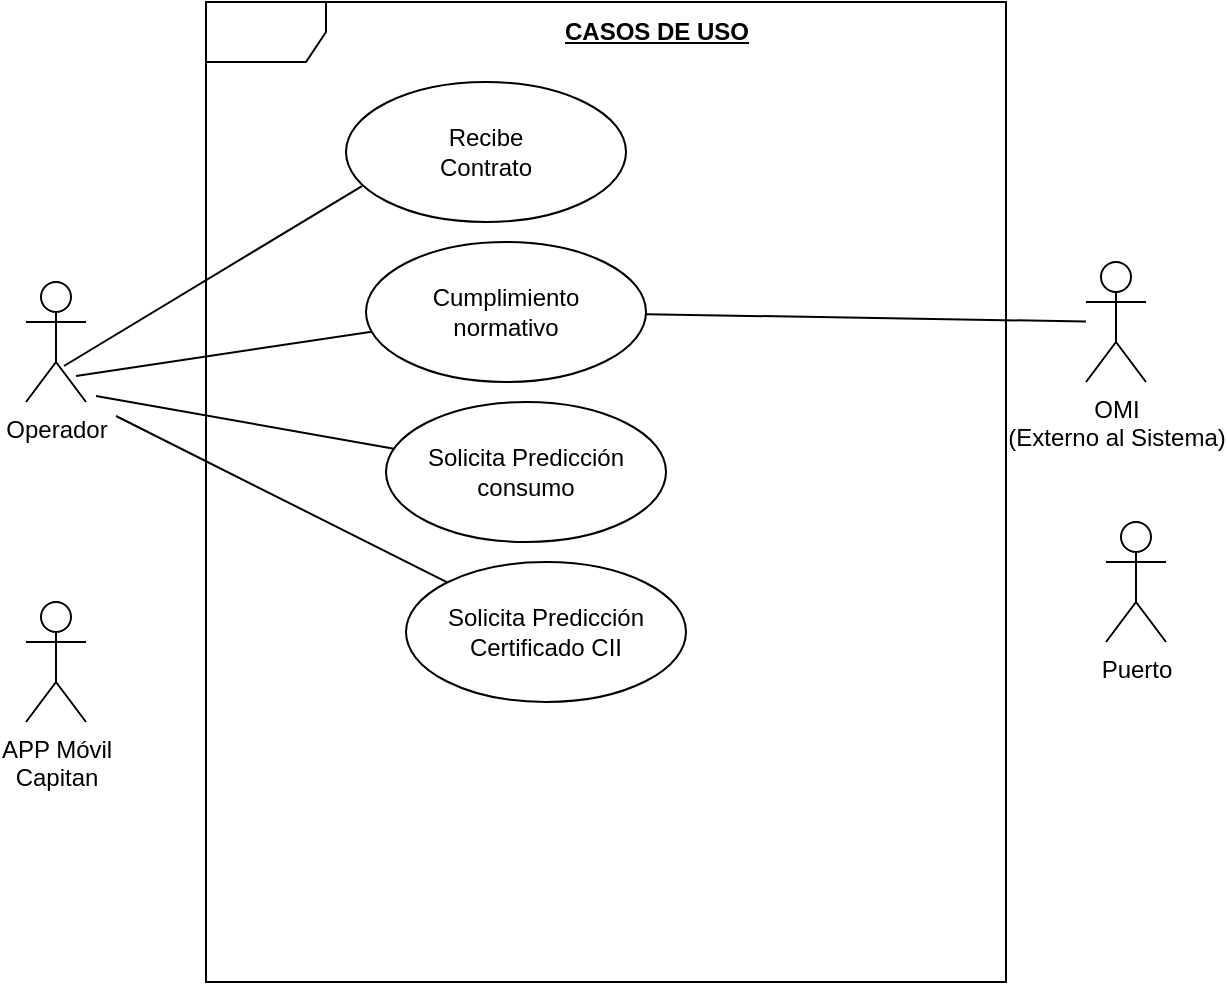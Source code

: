 <mxfile version="24.0.7" type="github">
  <diagram name="Page-1" id="L1FjgBwMozQ6Us8v5sE2">
    <mxGraphModel dx="794" dy="422" grid="1" gridSize="10" guides="1" tooltips="1" connect="1" arrows="1" fold="1" page="1" pageScale="1" pageWidth="850" pageHeight="1100" math="0" shadow="0">
      <root>
        <mxCell id="0" />
        <mxCell id="1" parent="0" />
        <mxCell id="9S_6TezDdUrS7J8Zfk-Y-1" value="Operador" style="shape=umlActor;verticalLabelPosition=bottom;verticalAlign=top;html=1;" vertex="1" parent="1">
          <mxGeometry x="140" y="150" width="30" height="60" as="geometry" />
        </mxCell>
        <mxCell id="9S_6TezDdUrS7J8Zfk-Y-2" value="" style="shape=umlFrame;whiteSpace=wrap;html=1;pointerEvents=0;" vertex="1" parent="1">
          <mxGeometry x="230" y="10" width="400" height="490" as="geometry" />
        </mxCell>
        <mxCell id="9S_6TezDdUrS7J8Zfk-Y-3" value="&lt;div&gt;Recibe&lt;/div&gt;&lt;div&gt;Contrato&lt;br&gt;&lt;/div&gt;" style="ellipse;whiteSpace=wrap;html=1;" vertex="1" parent="1">
          <mxGeometry x="300" y="50" width="140" height="70" as="geometry" />
        </mxCell>
        <mxCell id="9S_6TezDdUrS7J8Zfk-Y-5" value="" style="endArrow=none;html=1;rounded=0;exitX=0.633;exitY=0.7;exitDx=0;exitDy=0;exitPerimeter=0;entryX=0.057;entryY=0.743;entryDx=0;entryDy=0;entryPerimeter=0;" edge="1" parent="1" source="9S_6TezDdUrS7J8Zfk-Y-1" target="9S_6TezDdUrS7J8Zfk-Y-3">
          <mxGeometry width="50" height="50" relative="1" as="geometry">
            <mxPoint x="380" y="240" as="sourcePoint" />
            <mxPoint x="430" y="190" as="targetPoint" />
          </mxGeometry>
        </mxCell>
        <mxCell id="9S_6TezDdUrS7J8Zfk-Y-6" value="&lt;div&gt;Cumplimiento&lt;/div&gt;&lt;div&gt;normativo&lt;br&gt;&lt;/div&gt;" style="ellipse;whiteSpace=wrap;html=1;" vertex="1" parent="1">
          <mxGeometry x="310" y="130" width="140" height="70" as="geometry" />
        </mxCell>
        <mxCell id="9S_6TezDdUrS7J8Zfk-Y-7" value="" style="endArrow=none;html=1;rounded=0;exitX=0.833;exitY=0.783;exitDx=0;exitDy=0;exitPerimeter=0;" edge="1" parent="1" source="9S_6TezDdUrS7J8Zfk-Y-1" target="9S_6TezDdUrS7J8Zfk-Y-6">
          <mxGeometry width="50" height="50" relative="1" as="geometry">
            <mxPoint x="169" y="202" as="sourcePoint" />
            <mxPoint x="328" y="172" as="targetPoint" />
          </mxGeometry>
        </mxCell>
        <mxCell id="9S_6TezDdUrS7J8Zfk-Y-8" value="&lt;div&gt;Solicita Predicción&lt;/div&gt;&lt;div&gt;consumo&lt;br&gt;&lt;/div&gt;" style="ellipse;whiteSpace=wrap;html=1;" vertex="1" parent="1">
          <mxGeometry x="320" y="210" width="140" height="70" as="geometry" />
        </mxCell>
        <mxCell id="9S_6TezDdUrS7J8Zfk-Y-9" value="" style="endArrow=none;html=1;rounded=0;exitX=0.833;exitY=0.783;exitDx=0;exitDy=0;exitPerimeter=0;" edge="1" parent="1" target="9S_6TezDdUrS7J8Zfk-Y-8">
          <mxGeometry width="50" height="50" relative="1" as="geometry">
            <mxPoint x="175" y="207" as="sourcePoint" />
            <mxPoint x="323" y="185" as="targetPoint" />
          </mxGeometry>
        </mxCell>
        <mxCell id="9S_6TezDdUrS7J8Zfk-Y-10" value="&lt;div&gt;Solicita Predicción&lt;/div&gt;&lt;div&gt;Certificado CII&lt;br&gt;&lt;/div&gt;" style="ellipse;whiteSpace=wrap;html=1;" vertex="1" parent="1">
          <mxGeometry x="330" y="290" width="140" height="70" as="geometry" />
        </mxCell>
        <mxCell id="9S_6TezDdUrS7J8Zfk-Y-11" value="" style="endArrow=none;html=1;rounded=0;exitX=0.833;exitY=0.783;exitDx=0;exitDy=0;exitPerimeter=0;" edge="1" parent="1" target="9S_6TezDdUrS7J8Zfk-Y-10">
          <mxGeometry width="50" height="50" relative="1" as="geometry">
            <mxPoint x="185" y="217" as="sourcePoint" />
            <mxPoint x="334" y="243" as="targetPoint" />
          </mxGeometry>
        </mxCell>
        <mxCell id="9S_6TezDdUrS7J8Zfk-Y-13" value="OMI&lt;div&gt;(Externo al Sistema)&lt;br&gt;&lt;/div&gt;" style="shape=umlActor;verticalLabelPosition=bottom;verticalAlign=top;html=1;outlineConnect=0;" vertex="1" parent="1">
          <mxGeometry x="670" y="140" width="30" height="60" as="geometry" />
        </mxCell>
        <mxCell id="9S_6TezDdUrS7J8Zfk-Y-17" value="" style="endArrow=none;html=1;rounded=0;" edge="1" parent="1" source="9S_6TezDdUrS7J8Zfk-Y-6" target="9S_6TezDdUrS7J8Zfk-Y-13">
          <mxGeometry width="50" height="50" relative="1" as="geometry">
            <mxPoint x="169" y="202" as="sourcePoint" />
            <mxPoint x="318" y="112" as="targetPoint" />
          </mxGeometry>
        </mxCell>
        <mxCell id="9S_6TezDdUrS7J8Zfk-Y-18" value="CASOS DE USO" style="text;html=1;align=center;verticalAlign=middle;resizable=0;points=[];autosize=1;strokeColor=none;fillColor=none;fontStyle=5" vertex="1" parent="1">
          <mxGeometry x="400" y="10" width="110" height="30" as="geometry" />
        </mxCell>
        <mxCell id="9S_6TezDdUrS7J8Zfk-Y-20" value="&lt;div&gt;APP Móvil&lt;/div&gt;&lt;div&gt;Capitan&lt;br&gt;&lt;/div&gt;" style="shape=umlActor;verticalLabelPosition=bottom;verticalAlign=top;html=1;outlineConnect=0;" vertex="1" parent="1">
          <mxGeometry x="140" y="310" width="30" height="60" as="geometry" />
        </mxCell>
        <mxCell id="9S_6TezDdUrS7J8Zfk-Y-25" value="&lt;div&gt;Puerto&lt;/div&gt;&lt;div&gt;&lt;br&gt;&lt;/div&gt;" style="shape=umlActor;verticalLabelPosition=bottom;verticalAlign=top;html=1;outlineConnect=0;" vertex="1" parent="1">
          <mxGeometry x="680" y="270" width="30" height="60" as="geometry" />
        </mxCell>
      </root>
    </mxGraphModel>
  </diagram>
</mxfile>
